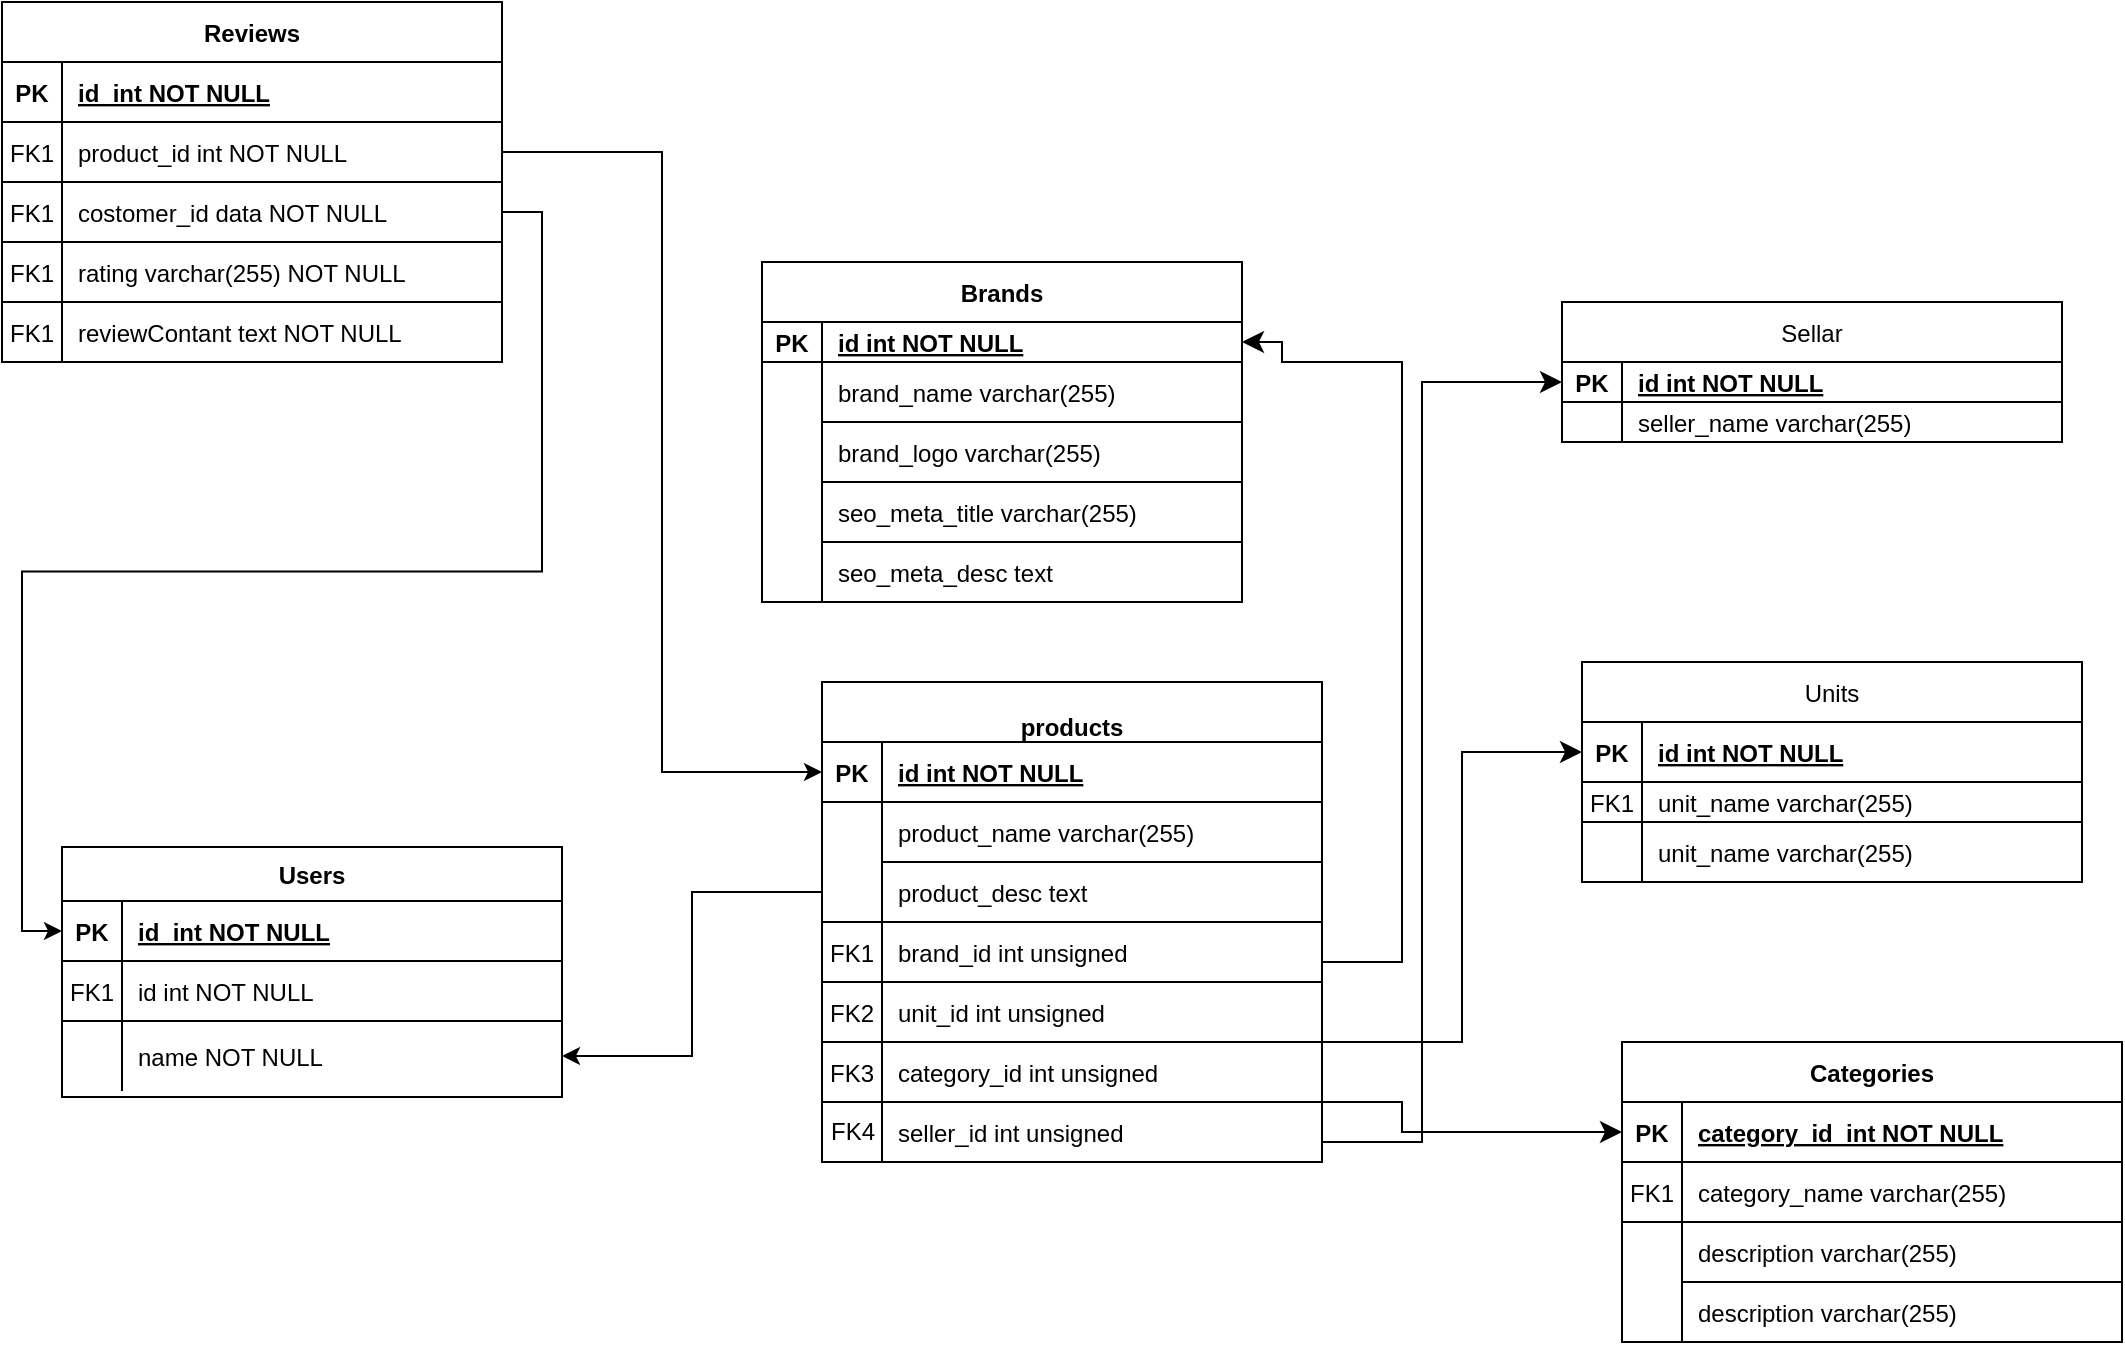 <mxfile version="24.7.6">
  <diagram id="R2lEEEUBdFMjLlhIrx00" name="Page-1">
    <mxGraphModel dx="1950" dy="1633" grid="1" gridSize="10" guides="1" tooltips="1" connect="1" arrows="1" fold="1" page="1" pageScale="1" pageWidth="850" pageHeight="1100" math="0" shadow="0" extFonts="Permanent Marker^https://fonts.googleapis.com/css?family=Permanent+Marker">
      <root>
        <mxCell id="0" />
        <mxCell id="1" parent="0" />
        <mxCell id="C-vyLk0tnHw3VtMMgP7b-13" value="Units" style="shape=table;startSize=30;container=1;collapsible=1;childLayout=tableLayout;fixedRows=1;rowLines=0;fontStyle=0;align=center;resizeLast=1;" parent="1" vertex="1">
          <mxGeometry x="470" y="200" width="250" height="110" as="geometry" />
        </mxCell>
        <mxCell id="C-vyLk0tnHw3VtMMgP7b-14" value="" style="shape=partialRectangle;collapsible=0;dropTarget=0;pointerEvents=0;fillColor=none;points=[[0,0.5],[1,0.5]];portConstraint=eastwest;top=0;left=0;right=0;bottom=1;" parent="C-vyLk0tnHw3VtMMgP7b-13" vertex="1">
          <mxGeometry y="30" width="250" height="30" as="geometry" />
        </mxCell>
        <mxCell id="C-vyLk0tnHw3VtMMgP7b-15" value="PK" style="shape=partialRectangle;overflow=hidden;connectable=0;fillColor=none;top=0;left=0;bottom=0;right=0;fontStyle=1;" parent="C-vyLk0tnHw3VtMMgP7b-14" vertex="1">
          <mxGeometry width="30" height="30" as="geometry">
            <mxRectangle width="30" height="30" as="alternateBounds" />
          </mxGeometry>
        </mxCell>
        <mxCell id="C-vyLk0tnHw3VtMMgP7b-16" value="id int NOT NULL " style="shape=partialRectangle;overflow=hidden;connectable=0;fillColor=none;top=0;left=0;bottom=0;right=0;align=left;spacingLeft=6;fontStyle=5;" parent="C-vyLk0tnHw3VtMMgP7b-14" vertex="1">
          <mxGeometry x="30" width="220" height="30" as="geometry">
            <mxRectangle width="220" height="30" as="alternateBounds" />
          </mxGeometry>
        </mxCell>
        <mxCell id="C-vyLk0tnHw3VtMMgP7b-17" value="" style="shape=partialRectangle;collapsible=0;dropTarget=0;pointerEvents=0;fillColor=none;points=[[0,0.5],[1,0.5]];portConstraint=eastwest;top=0;left=0;right=0;bottom=0;" parent="C-vyLk0tnHw3VtMMgP7b-13" vertex="1">
          <mxGeometry y="60" width="250" height="20" as="geometry" />
        </mxCell>
        <mxCell id="C-vyLk0tnHw3VtMMgP7b-18" value="FK1" style="shape=partialRectangle;overflow=hidden;connectable=0;fillColor=none;top=0;left=0;bottom=1;right=0;" parent="C-vyLk0tnHw3VtMMgP7b-17" vertex="1">
          <mxGeometry width="30" height="20" as="geometry">
            <mxRectangle width="30" height="20" as="alternateBounds" />
          </mxGeometry>
        </mxCell>
        <mxCell id="C-vyLk0tnHw3VtMMgP7b-19" value="unit_name varchar(255)" style="shape=partialRectangle;overflow=hidden;connectable=0;fillColor=none;top=0;left=0;bottom=0;right=0;align=left;spacingLeft=6;" parent="C-vyLk0tnHw3VtMMgP7b-17" vertex="1">
          <mxGeometry x="30" width="220" height="20" as="geometry">
            <mxRectangle width="220" height="20" as="alternateBounds" />
          </mxGeometry>
        </mxCell>
        <mxCell id="C-vyLk0tnHw3VtMMgP7b-20" value="" style="shape=partialRectangle;collapsible=0;dropTarget=0;pointerEvents=0;fillColor=none;points=[[0,0.5],[1,0.5]];portConstraint=eastwest;top=0;left=0;right=0;bottom=0;" parent="C-vyLk0tnHw3VtMMgP7b-13" vertex="1">
          <mxGeometry y="80" width="250" height="30" as="geometry" />
        </mxCell>
        <mxCell id="C-vyLk0tnHw3VtMMgP7b-21" value="" style="shape=partialRectangle;overflow=hidden;connectable=0;fillColor=none;top=0;left=0;bottom=0;right=0;" parent="C-vyLk0tnHw3VtMMgP7b-20" vertex="1">
          <mxGeometry width="30" height="30" as="geometry">
            <mxRectangle width="30" height="30" as="alternateBounds" />
          </mxGeometry>
        </mxCell>
        <mxCell id="C-vyLk0tnHw3VtMMgP7b-22" value="unit_name varchar(255)" style="shape=partialRectangle;overflow=hidden;connectable=0;fillColor=none;top=1;left=0;bottom=0;right=0;align=left;spacingLeft=6;" parent="C-vyLk0tnHw3VtMMgP7b-20" vertex="1">
          <mxGeometry x="30" width="220" height="30" as="geometry">
            <mxRectangle width="220" height="30" as="alternateBounds" />
          </mxGeometry>
        </mxCell>
        <mxCell id="C-vyLk0tnHw3VtMMgP7b-23" value="Brands" style="shape=table;startSize=30;container=1;collapsible=1;childLayout=tableLayout;fixedRows=1;rowLines=0;fontStyle=1;align=center;resizeLast=1;" parent="1" vertex="1">
          <mxGeometry x="60" width="240" height="170" as="geometry" />
        </mxCell>
        <mxCell id="C-vyLk0tnHw3VtMMgP7b-24" value="" style="shape=partialRectangle;collapsible=0;dropTarget=0;pointerEvents=0;fillColor=none;points=[[0,0.5],[1,0.5]];portConstraint=eastwest;top=0;left=0;right=0;bottom=1;" parent="C-vyLk0tnHw3VtMMgP7b-23" vertex="1">
          <mxGeometry y="30" width="240" height="20" as="geometry" />
        </mxCell>
        <mxCell id="C-vyLk0tnHw3VtMMgP7b-25" value="PK" style="shape=partialRectangle;overflow=hidden;connectable=0;fillColor=none;top=0;left=0;bottom=0;right=0;fontStyle=1;" parent="C-vyLk0tnHw3VtMMgP7b-24" vertex="1">
          <mxGeometry width="30" height="20" as="geometry">
            <mxRectangle width="30" height="20" as="alternateBounds" />
          </mxGeometry>
        </mxCell>
        <mxCell id="C-vyLk0tnHw3VtMMgP7b-26" value="id int NOT NULL " style="shape=partialRectangle;overflow=hidden;connectable=0;fillColor=none;top=0;left=0;bottom=0;right=0;align=left;spacingLeft=6;fontStyle=5;" parent="C-vyLk0tnHw3VtMMgP7b-24" vertex="1">
          <mxGeometry x="30" width="210" height="20" as="geometry">
            <mxRectangle width="210" height="20" as="alternateBounds" />
          </mxGeometry>
        </mxCell>
        <mxCell id="C-vyLk0tnHw3VtMMgP7b-27" value="" style="shape=partialRectangle;collapsible=0;dropTarget=0;pointerEvents=0;fillColor=none;points=[[0,0.5],[1,0.5]];portConstraint=eastwest;top=0;left=0;right=0;bottom=0;" parent="C-vyLk0tnHw3VtMMgP7b-23" vertex="1">
          <mxGeometry y="50" width="240" height="30" as="geometry" />
        </mxCell>
        <mxCell id="C-vyLk0tnHw3VtMMgP7b-28" value="" style="shape=partialRectangle;overflow=hidden;connectable=0;fillColor=none;top=0;left=0;bottom=0;right=0;" parent="C-vyLk0tnHw3VtMMgP7b-27" vertex="1">
          <mxGeometry width="30" height="30" as="geometry">
            <mxRectangle width="30" height="30" as="alternateBounds" />
          </mxGeometry>
        </mxCell>
        <mxCell id="C-vyLk0tnHw3VtMMgP7b-29" value="brand_name varchar(255)" style="shape=partialRectangle;overflow=hidden;connectable=0;fillColor=none;top=0;left=0;bottom=0;right=0;align=left;spacingLeft=6;" parent="C-vyLk0tnHw3VtMMgP7b-27" vertex="1">
          <mxGeometry x="30" width="210" height="30" as="geometry">
            <mxRectangle width="210" height="30" as="alternateBounds" />
          </mxGeometry>
        </mxCell>
        <mxCell id="_NV2U-eYYA9AQQQg_8-n-16" value="brand_logo varchar(255)" style="shape=partialRectangle;overflow=hidden;connectable=0;fillColor=none;top=1;left=1;bottom=1;right=1;align=left;spacingLeft=6;" parent="1" vertex="1">
          <mxGeometry x="90" y="80" width="210" height="30" as="geometry">
            <mxRectangle width="210" height="30" as="alternateBounds" />
          </mxGeometry>
        </mxCell>
        <mxCell id="_NV2U-eYYA9AQQQg_8-n-17" value="seo_meta_title varchar(255)" style="shape=partialRectangle;overflow=hidden;connectable=0;fillColor=none;top=0;left=1;bottom=0;right=0;align=left;spacingLeft=6;" parent="1" vertex="1">
          <mxGeometry x="90" y="110" width="210" height="30" as="geometry">
            <mxRectangle width="210" height="30" as="alternateBounds" />
          </mxGeometry>
        </mxCell>
        <mxCell id="_NV2U-eYYA9AQQQg_8-n-18" value="seo_meta_desc text" style="shape=partialRectangle;overflow=hidden;connectable=0;fillColor=none;top=1;left=1;bottom=1;right=1;align=left;spacingLeft=6;" parent="1" vertex="1">
          <mxGeometry x="90" y="140" width="210" height="30" as="geometry">
            <mxRectangle width="210" height="30" as="alternateBounds" />
          </mxGeometry>
        </mxCell>
        <mxCell id="TuF4CWJNELuFQ1WJxQdK-1" value="" style="edgeStyle=segmentEdgeStyle;endArrow=classic;html=1;curved=0;rounded=0;endSize=8;startSize=8;sourcePerimeterSpacing=0;targetPerimeterSpacing=0;" parent="1" target="C-vyLk0tnHw3VtMMgP7b-14" edge="1">
          <mxGeometry width="100" relative="1" as="geometry">
            <mxPoint x="340" y="390" as="sourcePoint" />
            <mxPoint x="400" y="410" as="targetPoint" />
            <Array as="points">
              <mxPoint x="410" y="390" />
              <mxPoint x="410" y="245" />
            </Array>
          </mxGeometry>
        </mxCell>
        <mxCell id="TuF4CWJNELuFQ1WJxQdK-4" value="" style="edgeStyle=segmentEdgeStyle;endArrow=classic;html=1;curved=0;rounded=0;endSize=8;startSize=8;sourcePerimeterSpacing=0;targetPerimeterSpacing=0;entryX=0;entryY=0.5;entryDx=0;entryDy=0;" parent="1" target="C-vyLk0tnHw3VtMMgP7b-3" edge="1">
          <mxGeometry width="100" relative="1" as="geometry">
            <mxPoint x="340" y="420" as="sourcePoint" />
            <mxPoint x="430" y="440" as="targetPoint" />
            <Array as="points">
              <mxPoint x="380" y="420" />
              <mxPoint x="380" y="435" />
            </Array>
          </mxGeometry>
        </mxCell>
        <mxCell id="TuF4CWJNELuFQ1WJxQdK-5" value="" style="edgeStyle=segmentEdgeStyle;endArrow=classic;html=1;curved=0;rounded=0;endSize=8;startSize=8;sourcePerimeterSpacing=0;targetPerimeterSpacing=0;entryX=1;entryY=0.5;entryDx=0;entryDy=0;" parent="1" target="C-vyLk0tnHw3VtMMgP7b-24" edge="1">
          <mxGeometry width="100" relative="1" as="geometry">
            <mxPoint x="340" y="350" as="sourcePoint" />
            <mxPoint x="360" y="220" as="targetPoint" />
            <Array as="points">
              <mxPoint x="380" y="350" />
              <mxPoint x="380" y="50" />
              <mxPoint x="320" y="50" />
              <mxPoint x="320" y="40" />
            </Array>
          </mxGeometry>
        </mxCell>
        <mxCell id="TuF4CWJNELuFQ1WJxQdK-20" value="Users" style="shape=table;startSize=27;container=1;collapsible=1;childLayout=tableLayout;fixedRows=1;rowLines=0;fontStyle=1;align=center;resizeLast=1;" parent="1" vertex="1">
          <mxGeometry x="-290" y="292.5" width="250" height="125" as="geometry" />
        </mxCell>
        <mxCell id="TuF4CWJNELuFQ1WJxQdK-21" value="" style="shape=partialRectangle;collapsible=0;dropTarget=0;pointerEvents=0;fillColor=none;points=[[0,0.5],[1,0.5]];portConstraint=eastwest;top=0;left=0;right=0;bottom=1;" parent="TuF4CWJNELuFQ1WJxQdK-20" vertex="1">
          <mxGeometry y="27" width="250" height="30" as="geometry" />
        </mxCell>
        <mxCell id="TuF4CWJNELuFQ1WJxQdK-22" value="PK" style="shape=partialRectangle;overflow=hidden;connectable=0;fillColor=none;top=0;left=0;bottom=0;right=0;fontStyle=1;" parent="TuF4CWJNELuFQ1WJxQdK-21" vertex="1">
          <mxGeometry width="30" height="30" as="geometry">
            <mxRectangle width="30" height="30" as="alternateBounds" />
          </mxGeometry>
        </mxCell>
        <mxCell id="TuF4CWJNELuFQ1WJxQdK-23" value="id  int NOT NULL " style="shape=partialRectangle;overflow=hidden;connectable=0;fillColor=none;top=0;left=0;bottom=0;right=0;align=left;spacingLeft=6;fontStyle=5;" parent="TuF4CWJNELuFQ1WJxQdK-21" vertex="1">
          <mxGeometry x="30" width="220" height="30" as="geometry">
            <mxRectangle width="220" height="30" as="alternateBounds" />
          </mxGeometry>
        </mxCell>
        <mxCell id="TuF4CWJNELuFQ1WJxQdK-24" value="" style="shape=partialRectangle;collapsible=0;dropTarget=0;pointerEvents=0;fillColor=none;points=[[0,0.5],[1,0.5]];portConstraint=eastwest;top=0;left=0;right=0;bottom=0;" parent="TuF4CWJNELuFQ1WJxQdK-20" vertex="1">
          <mxGeometry y="57" width="250" height="30" as="geometry" />
        </mxCell>
        <mxCell id="TuF4CWJNELuFQ1WJxQdK-25" value="FK1" style="shape=partialRectangle;overflow=hidden;connectable=0;fillColor=none;top=0;left=0;bottom=1;right=0;" parent="TuF4CWJNELuFQ1WJxQdK-24" vertex="1">
          <mxGeometry width="30" height="30" as="geometry">
            <mxRectangle width="30" height="30" as="alternateBounds" />
          </mxGeometry>
        </mxCell>
        <mxCell id="TuF4CWJNELuFQ1WJxQdK-26" value="id int NOT NULL" style="shape=partialRectangle;overflow=hidden;connectable=0;fillColor=none;top=0;left=0;bottom=0;right=0;align=left;spacingLeft=6;" parent="TuF4CWJNELuFQ1WJxQdK-24" vertex="1">
          <mxGeometry x="30" width="220" height="30" as="geometry">
            <mxRectangle width="220" height="30" as="alternateBounds" />
          </mxGeometry>
        </mxCell>
        <mxCell id="TuF4CWJNELuFQ1WJxQdK-27" value="" style="shape=partialRectangle;collapsible=0;dropTarget=0;pointerEvents=0;fillColor=none;points=[[0,0.5],[1,0.5]];portConstraint=eastwest;top=0;left=0;right=0;bottom=0;" parent="TuF4CWJNELuFQ1WJxQdK-20" vertex="1">
          <mxGeometry y="87" width="250" height="35" as="geometry" />
        </mxCell>
        <mxCell id="TuF4CWJNELuFQ1WJxQdK-28" value="" style="shape=partialRectangle;overflow=hidden;connectable=0;fillColor=none;top=0;left=0;bottom=0;right=0;" parent="TuF4CWJNELuFQ1WJxQdK-27" vertex="1">
          <mxGeometry width="30" height="35" as="geometry">
            <mxRectangle width="30" height="35" as="alternateBounds" />
          </mxGeometry>
        </mxCell>
        <mxCell id="TuF4CWJNELuFQ1WJxQdK-29" value="name NOT NULL" style="shape=partialRectangle;overflow=hidden;connectable=0;fillColor=none;top=1;left=0;bottom=0;right=0;align=left;spacingLeft=6;" parent="TuF4CWJNELuFQ1WJxQdK-27" vertex="1">
          <mxGeometry x="30" width="220" height="35" as="geometry">
            <mxRectangle width="220" height="35" as="alternateBounds" />
          </mxGeometry>
        </mxCell>
        <mxCell id="TuF4CWJNELuFQ1WJxQdK-34" style="edgeStyle=orthogonalEdgeStyle;rounded=0;orthogonalLoop=1;jettySize=auto;html=1;entryX=0;entryY=0.5;entryDx=0;entryDy=0;" parent="1" source="TuF4CWJNELuFQ1WJxQdK-14" target="TuF4CWJNELuFQ1WJxQdK-21" edge="1">
          <mxGeometry relative="1" as="geometry" />
        </mxCell>
        <mxCell id="TuF4CWJNELuFQ1WJxQdK-35" style="edgeStyle=orthogonalEdgeStyle;rounded=0;orthogonalLoop=1;jettySize=auto;html=1;entryX=0;entryY=0.5;entryDx=0;entryDy=0;" parent="1" source="TuF4CWJNELuFQ1WJxQdK-11" target="_NV2U-eYYA9AQQQg_8-n-2" edge="1">
          <mxGeometry relative="1" as="geometry" />
        </mxCell>
        <mxCell id="TuF4CWJNELuFQ1WJxQdK-36" value="" style="edgeStyle=orthogonalEdgeStyle;rounded=0;orthogonalLoop=1;jettySize=auto;html=1;" parent="1" source="_NV2U-eYYA9AQQQg_8-n-8" target="TuF4CWJNELuFQ1WJxQdK-27" edge="1">
          <mxGeometry relative="1" as="geometry" />
        </mxCell>
        <mxCell id="TuF4CWJNELuFQ1WJxQdK-43" value="" style="group" parent="1" vertex="1" connectable="0">
          <mxGeometry x="490" y="390" width="250" height="150" as="geometry" />
        </mxCell>
        <mxCell id="C-vyLk0tnHw3VtMMgP7b-2" value="Categories" style="shape=table;startSize=30;container=1;collapsible=1;childLayout=tableLayout;fixedRows=1;rowLines=0;fontStyle=1;align=center;resizeLast=1;" parent="TuF4CWJNELuFQ1WJxQdK-43" vertex="1">
          <mxGeometry width="250" height="150" as="geometry" />
        </mxCell>
        <mxCell id="C-vyLk0tnHw3VtMMgP7b-3" value="" style="shape=partialRectangle;collapsible=0;dropTarget=0;pointerEvents=0;fillColor=none;points=[[0,0.5],[1,0.5]];portConstraint=eastwest;top=0;left=0;right=0;bottom=1;" parent="C-vyLk0tnHw3VtMMgP7b-2" vertex="1">
          <mxGeometry y="30" width="250" height="30" as="geometry" />
        </mxCell>
        <mxCell id="C-vyLk0tnHw3VtMMgP7b-4" value="PK" style="shape=partialRectangle;overflow=hidden;connectable=0;fillColor=none;top=0;left=0;bottom=0;right=0;fontStyle=1;" parent="C-vyLk0tnHw3VtMMgP7b-3" vertex="1">
          <mxGeometry width="30" height="30" as="geometry">
            <mxRectangle width="30" height="30" as="alternateBounds" />
          </mxGeometry>
        </mxCell>
        <mxCell id="C-vyLk0tnHw3VtMMgP7b-5" value="category_id  int NOT NULL " style="shape=partialRectangle;overflow=hidden;connectable=0;fillColor=none;top=0;left=0;bottom=0;right=0;align=left;spacingLeft=6;fontStyle=5;" parent="C-vyLk0tnHw3VtMMgP7b-3" vertex="1">
          <mxGeometry x="30" width="220" height="30" as="geometry">
            <mxRectangle width="220" height="30" as="alternateBounds" />
          </mxGeometry>
        </mxCell>
        <mxCell id="C-vyLk0tnHw3VtMMgP7b-6" value="" style="shape=partialRectangle;collapsible=0;dropTarget=0;pointerEvents=0;fillColor=none;points=[[0,0.5],[1,0.5]];portConstraint=eastwest;top=0;left=0;right=0;bottom=0;" parent="C-vyLk0tnHw3VtMMgP7b-2" vertex="1">
          <mxGeometry y="60" width="250" height="30" as="geometry" />
        </mxCell>
        <mxCell id="C-vyLk0tnHw3VtMMgP7b-7" value="FK1" style="shape=partialRectangle;overflow=hidden;connectable=0;fillColor=none;top=0;left=0;bottom=1;right=0;" parent="C-vyLk0tnHw3VtMMgP7b-6" vertex="1">
          <mxGeometry width="30" height="30" as="geometry">
            <mxRectangle width="30" height="30" as="alternateBounds" />
          </mxGeometry>
        </mxCell>
        <mxCell id="C-vyLk0tnHw3VtMMgP7b-8" value="category_name varchar(255)" style="shape=partialRectangle;overflow=hidden;connectable=0;fillColor=none;top=0;left=0;bottom=0;right=0;align=left;spacingLeft=6;" parent="C-vyLk0tnHw3VtMMgP7b-6" vertex="1">
          <mxGeometry x="30" width="220" height="30" as="geometry">
            <mxRectangle width="220" height="30" as="alternateBounds" />
          </mxGeometry>
        </mxCell>
        <mxCell id="C-vyLk0tnHw3VtMMgP7b-9" value="" style="shape=partialRectangle;collapsible=0;dropTarget=0;pointerEvents=0;fillColor=none;points=[[0,0.5],[1,0.5]];portConstraint=eastwest;top=0;left=0;right=0;bottom=0;" parent="C-vyLk0tnHw3VtMMgP7b-2" vertex="1">
          <mxGeometry y="90" width="250" height="30" as="geometry" />
        </mxCell>
        <mxCell id="C-vyLk0tnHw3VtMMgP7b-10" value="" style="shape=partialRectangle;overflow=hidden;connectable=0;fillColor=none;top=0;left=0;bottom=0;right=0;" parent="C-vyLk0tnHw3VtMMgP7b-9" vertex="1">
          <mxGeometry width="30" height="30" as="geometry">
            <mxRectangle width="30" height="30" as="alternateBounds" />
          </mxGeometry>
        </mxCell>
        <mxCell id="C-vyLk0tnHw3VtMMgP7b-11" value="description varchar(255)" style="shape=partialRectangle;overflow=hidden;connectable=0;fillColor=none;top=1;left=0;bottom=0;right=0;align=left;spacingLeft=6;" parent="C-vyLk0tnHw3VtMMgP7b-9" vertex="1">
          <mxGeometry x="30" width="220" height="30" as="geometry">
            <mxRectangle width="220" height="30" as="alternateBounds" />
          </mxGeometry>
        </mxCell>
        <mxCell id="_NV2U-eYYA9AQQQg_8-n-38" value="description varchar(255)" style="shape=partialRectangle;overflow=hidden;connectable=0;fillColor=none;top=1;left=1;bottom=1;right=0;align=left;spacingLeft=6;" parent="TuF4CWJNELuFQ1WJxQdK-43" vertex="1">
          <mxGeometry x="30" y="120" width="220" height="30" as="geometry">
            <mxRectangle width="220" height="30" as="alternateBounds" />
          </mxGeometry>
        </mxCell>
        <mxCell id="TuF4CWJNELuFQ1WJxQdK-44" value="" style="group" parent="1" vertex="1" connectable="0">
          <mxGeometry x="-320" y="-130" width="250" height="180" as="geometry" />
        </mxCell>
        <mxCell id="TuF4CWJNELuFQ1WJxQdK-37" value="" style="shape=partialRectangle;collapsible=0;dropTarget=0;pointerEvents=0;fillColor=none;points=[[0,0.5],[1,0.5]];portConstraint=eastwest;top=1;left=1;right=1;bottom=1;" parent="TuF4CWJNELuFQ1WJxQdK-44" vertex="1">
          <mxGeometry y="120" width="250" height="30" as="geometry" />
        </mxCell>
        <mxCell id="TuF4CWJNELuFQ1WJxQdK-38" value="FK1" style="shape=partialRectangle;overflow=hidden;connectable=0;fillColor=none;top=0;left=0;bottom=0;right=1;" parent="TuF4CWJNELuFQ1WJxQdK-37" vertex="1">
          <mxGeometry width="30" height="30" as="geometry">
            <mxRectangle width="30" height="30" as="alternateBounds" />
          </mxGeometry>
        </mxCell>
        <mxCell id="TuF4CWJNELuFQ1WJxQdK-39" value="rating varchar(255) NOT NULL" style="shape=partialRectangle;overflow=hidden;connectable=0;fillColor=none;top=1;left=0;bottom=0;right=0;align=left;spacingLeft=6;" parent="TuF4CWJNELuFQ1WJxQdK-37" vertex="1">
          <mxGeometry x="30" width="220" height="30" as="geometry">
            <mxRectangle width="220" height="30" as="alternateBounds" />
          </mxGeometry>
        </mxCell>
        <mxCell id="TuF4CWJNELuFQ1WJxQdK-40" value="" style="shape=partialRectangle;collapsible=0;dropTarget=0;pointerEvents=0;fillColor=none;points=[[0,0.5],[1,0.5]];portConstraint=eastwest;top=0;left=0;right=1;bottom=1;" parent="TuF4CWJNELuFQ1WJxQdK-44" vertex="1">
          <mxGeometry y="150" width="250" height="30" as="geometry" />
        </mxCell>
        <mxCell id="TuF4CWJNELuFQ1WJxQdK-41" value="FK1" style="shape=partialRectangle;overflow=hidden;connectable=0;fillColor=none;top=0;left=0;bottom=0;right=0;" parent="TuF4CWJNELuFQ1WJxQdK-40" vertex="1">
          <mxGeometry width="30" height="30" as="geometry">
            <mxRectangle width="30" height="30" as="alternateBounds" />
          </mxGeometry>
        </mxCell>
        <mxCell id="TuF4CWJNELuFQ1WJxQdK-42" value="reviewContant text NOT NULL" style="shape=partialRectangle;overflow=hidden;connectable=0;fillColor=none;top=1;left=1;bottom=1;right=1;align=left;spacingLeft=6;" parent="TuF4CWJNELuFQ1WJxQdK-40" vertex="1">
          <mxGeometry x="30" width="220" height="30" as="geometry">
            <mxRectangle width="220" height="30" as="alternateBounds" />
          </mxGeometry>
        </mxCell>
        <mxCell id="TuF4CWJNELuFQ1WJxQdK-7" value="Reviews" style="shape=table;startSize=30;container=1;collapsible=1;childLayout=tableLayout;fixedRows=1;rowLines=0;fontStyle=1;align=center;resizeLast=1;" parent="TuF4CWJNELuFQ1WJxQdK-44" vertex="1">
          <mxGeometry width="250" height="180" as="geometry" />
        </mxCell>
        <mxCell id="TuF4CWJNELuFQ1WJxQdK-8" value="" style="shape=partialRectangle;collapsible=0;dropTarget=0;pointerEvents=0;fillColor=none;points=[[0,0.5],[1,0.5]];portConstraint=eastwest;top=0;left=0;right=0;bottom=1;" parent="TuF4CWJNELuFQ1WJxQdK-7" vertex="1">
          <mxGeometry y="30" width="250" height="30" as="geometry" />
        </mxCell>
        <mxCell id="TuF4CWJNELuFQ1WJxQdK-9" value="PK" style="shape=partialRectangle;overflow=hidden;connectable=0;fillColor=none;top=0;left=0;bottom=0;right=0;fontStyle=1;" parent="TuF4CWJNELuFQ1WJxQdK-8" vertex="1">
          <mxGeometry width="30" height="30" as="geometry">
            <mxRectangle width="30" height="30" as="alternateBounds" />
          </mxGeometry>
        </mxCell>
        <mxCell id="TuF4CWJNELuFQ1WJxQdK-10" value="id  int NOT NULL " style="shape=partialRectangle;overflow=hidden;connectable=0;fillColor=none;top=0;left=0;bottom=0;right=0;align=left;spacingLeft=6;fontStyle=5;" parent="TuF4CWJNELuFQ1WJxQdK-8" vertex="1">
          <mxGeometry x="30" width="220" height="30" as="geometry">
            <mxRectangle width="220" height="30" as="alternateBounds" />
          </mxGeometry>
        </mxCell>
        <mxCell id="TuF4CWJNELuFQ1WJxQdK-11" value="" style="shape=partialRectangle;collapsible=0;dropTarget=0;pointerEvents=0;fillColor=none;points=[[0,0.5],[1,0.5]];portConstraint=eastwest;top=0;left=0;right=0;bottom=0;" parent="TuF4CWJNELuFQ1WJxQdK-7" vertex="1">
          <mxGeometry y="60" width="250" height="30" as="geometry" />
        </mxCell>
        <mxCell id="TuF4CWJNELuFQ1WJxQdK-12" value="FK1" style="shape=partialRectangle;overflow=hidden;connectable=0;fillColor=none;top=0;left=0;bottom=1;right=0;" parent="TuF4CWJNELuFQ1WJxQdK-11" vertex="1">
          <mxGeometry width="30" height="30" as="geometry">
            <mxRectangle width="30" height="30" as="alternateBounds" />
          </mxGeometry>
        </mxCell>
        <mxCell id="TuF4CWJNELuFQ1WJxQdK-13" value="product_id int NOT NULL" style="shape=partialRectangle;overflow=hidden;connectable=0;fillColor=none;top=0;left=0;bottom=0;right=0;align=left;spacingLeft=6;" parent="TuF4CWJNELuFQ1WJxQdK-11" vertex="1">
          <mxGeometry x="30" width="220" height="30" as="geometry">
            <mxRectangle width="220" height="30" as="alternateBounds" />
          </mxGeometry>
        </mxCell>
        <mxCell id="TuF4CWJNELuFQ1WJxQdK-14" value="" style="shape=partialRectangle;collapsible=0;dropTarget=0;pointerEvents=0;fillColor=none;points=[[0,0.5],[1,0.5]];portConstraint=eastwest;top=0;left=0;right=0;bottom=0;" parent="TuF4CWJNELuFQ1WJxQdK-7" vertex="1">
          <mxGeometry y="90" width="250" height="30" as="geometry" />
        </mxCell>
        <mxCell id="TuF4CWJNELuFQ1WJxQdK-15" value="FK1" style="shape=partialRectangle;overflow=hidden;connectable=0;fillColor=none;top=0;left=0;bottom=0;right=0;" parent="TuF4CWJNELuFQ1WJxQdK-14" vertex="1">
          <mxGeometry width="30" height="30" as="geometry">
            <mxRectangle width="30" height="30" as="alternateBounds" />
          </mxGeometry>
        </mxCell>
        <mxCell id="TuF4CWJNELuFQ1WJxQdK-16" value="costomer_id data NOT NULL" style="shape=partialRectangle;overflow=hidden;connectable=0;fillColor=none;top=1;left=0;bottom=0;right=0;align=left;spacingLeft=6;" parent="TuF4CWJNELuFQ1WJxQdK-14" vertex="1">
          <mxGeometry x="30" width="220" height="30" as="geometry">
            <mxRectangle width="220" height="30" as="alternateBounds" />
          </mxGeometry>
        </mxCell>
        <mxCell id="2XqSho-E4nIatdA7aEkY-1" value="Sellar" style="shape=table;startSize=30;container=1;collapsible=1;childLayout=tableLayout;fixedRows=1;rowLines=0;fontStyle=0;align=center;resizeLast=1;" vertex="1" parent="1">
          <mxGeometry x="460" y="20" width="250" height="70" as="geometry" />
        </mxCell>
        <mxCell id="2XqSho-E4nIatdA7aEkY-2" value="" style="shape=partialRectangle;collapsible=0;dropTarget=0;pointerEvents=0;fillColor=none;points=[[0,0.5],[1,0.5]];portConstraint=eastwest;top=0;left=0;right=0;bottom=1;" vertex="1" parent="2XqSho-E4nIatdA7aEkY-1">
          <mxGeometry y="30" width="250" height="20" as="geometry" />
        </mxCell>
        <mxCell id="2XqSho-E4nIatdA7aEkY-3" value="PK" style="shape=partialRectangle;overflow=hidden;connectable=0;fillColor=none;top=0;left=0;bottom=0;right=0;fontStyle=1;" vertex="1" parent="2XqSho-E4nIatdA7aEkY-2">
          <mxGeometry width="30" height="20" as="geometry">
            <mxRectangle width="30" height="20" as="alternateBounds" />
          </mxGeometry>
        </mxCell>
        <mxCell id="2XqSho-E4nIatdA7aEkY-4" value="id int NOT NULL " style="shape=partialRectangle;overflow=hidden;connectable=0;fillColor=none;top=0;left=0;bottom=0;right=0;align=left;spacingLeft=6;fontStyle=5;" vertex="1" parent="2XqSho-E4nIatdA7aEkY-2">
          <mxGeometry x="30" width="220" height="20" as="geometry">
            <mxRectangle width="220" height="20" as="alternateBounds" />
          </mxGeometry>
        </mxCell>
        <mxCell id="2XqSho-E4nIatdA7aEkY-5" value="" style="shape=partialRectangle;collapsible=0;dropTarget=0;pointerEvents=0;fillColor=none;points=[[0,0.5],[1,0.5]];portConstraint=eastwest;top=0;left=0;right=0;bottom=0;" vertex="1" parent="2XqSho-E4nIatdA7aEkY-1">
          <mxGeometry y="50" width="250" height="20" as="geometry" />
        </mxCell>
        <mxCell id="2XqSho-E4nIatdA7aEkY-6" value="" style="shape=partialRectangle;overflow=hidden;connectable=0;fillColor=none;top=0;left=0;bottom=1;right=0;" vertex="1" parent="2XqSho-E4nIatdA7aEkY-5">
          <mxGeometry width="30" height="20" as="geometry">
            <mxRectangle width="30" height="20" as="alternateBounds" />
          </mxGeometry>
        </mxCell>
        <mxCell id="2XqSho-E4nIatdA7aEkY-7" value="seller_name varchar(255)" style="shape=partialRectangle;overflow=hidden;connectable=0;fillColor=none;top=0;left=0;bottom=0;right=0;align=left;spacingLeft=6;" vertex="1" parent="2XqSho-E4nIatdA7aEkY-5">
          <mxGeometry x="30" width="220" height="20" as="geometry">
            <mxRectangle width="220" height="20" as="alternateBounds" />
          </mxGeometry>
        </mxCell>
        <mxCell id="2XqSho-E4nIatdA7aEkY-14" value="" style="edgeStyle=segmentEdgeStyle;endArrow=classic;html=1;curved=0;rounded=0;endSize=8;startSize=8;sourcePerimeterSpacing=0;targetPerimeterSpacing=0;entryX=0;entryY=0.5;entryDx=0;entryDy=0;" edge="1" parent="1" target="2XqSho-E4nIatdA7aEkY-2">
          <mxGeometry width="100" relative="1" as="geometry">
            <mxPoint x="340" y="440" as="sourcePoint" />
            <mxPoint x="470" y="370" as="targetPoint" />
            <Array as="points">
              <mxPoint x="390" y="440" />
              <mxPoint x="390" y="60" />
            </Array>
          </mxGeometry>
        </mxCell>
        <mxCell id="2XqSho-E4nIatdA7aEkY-15" value="" style="group" vertex="1" connectable="0" parent="1">
          <mxGeometry x="80" y="210" width="260" height="240" as="geometry" />
        </mxCell>
        <mxCell id="_NV2U-eYYA9AQQQg_8-n-1" value="&#xa;products" style="shape=table;startSize=30;container=1;collapsible=1;childLayout=tableLayout;fixedRows=1;rowLines=0;fontStyle=1;align=center;resizeLast=1;" parent="2XqSho-E4nIatdA7aEkY-15" vertex="1">
          <mxGeometry x="10" width="250" height="240" as="geometry" />
        </mxCell>
        <mxCell id="_NV2U-eYYA9AQQQg_8-n-2" value="" style="shape=partialRectangle;collapsible=0;dropTarget=0;pointerEvents=0;fillColor=none;points=[[0,0.5],[1,0.5]];portConstraint=eastwest;top=0;left=0;right=0;bottom=1;" parent="_NV2U-eYYA9AQQQg_8-n-1" vertex="1">
          <mxGeometry y="30" width="250" height="30" as="geometry" />
        </mxCell>
        <mxCell id="_NV2U-eYYA9AQQQg_8-n-3" value="PK" style="shape=partialRectangle;overflow=hidden;connectable=0;fillColor=none;top=0;left=0;bottom=0;right=0;fontStyle=1;" parent="_NV2U-eYYA9AQQQg_8-n-2" vertex="1">
          <mxGeometry width="30" height="30" as="geometry">
            <mxRectangle width="30" height="30" as="alternateBounds" />
          </mxGeometry>
        </mxCell>
        <mxCell id="_NV2U-eYYA9AQQQg_8-n-4" value="id int NOT NULL " style="shape=partialRectangle;overflow=hidden;connectable=0;fillColor=none;top=0;left=0;bottom=0;right=0;align=left;spacingLeft=6;fontStyle=5;" parent="_NV2U-eYYA9AQQQg_8-n-2" vertex="1">
          <mxGeometry x="30" width="220" height="30" as="geometry">
            <mxRectangle width="220" height="30" as="alternateBounds" />
          </mxGeometry>
        </mxCell>
        <mxCell id="_NV2U-eYYA9AQQQg_8-n-5" value="" style="shape=partialRectangle;collapsible=0;dropTarget=0;pointerEvents=0;fillColor=none;points=[[0,0.5],[1,0.5]];portConstraint=eastwest;top=0;left=0;right=0;bottom=0;" parent="_NV2U-eYYA9AQQQg_8-n-1" vertex="1">
          <mxGeometry y="60" width="250" height="30" as="geometry" />
        </mxCell>
        <mxCell id="_NV2U-eYYA9AQQQg_8-n-6" value="" style="shape=partialRectangle;overflow=hidden;connectable=0;fillColor=none;top=0;left=0;bottom=0;right=0;" parent="_NV2U-eYYA9AQQQg_8-n-5" vertex="1">
          <mxGeometry width="30" height="30" as="geometry">
            <mxRectangle width="30" height="30" as="alternateBounds" />
          </mxGeometry>
        </mxCell>
        <mxCell id="_NV2U-eYYA9AQQQg_8-n-7" value="product_name varchar(255)" style="shape=partialRectangle;overflow=hidden;connectable=0;fillColor=none;top=0;left=0;bottom=0;right=0;align=left;spacingLeft=6;" parent="_NV2U-eYYA9AQQQg_8-n-5" vertex="1">
          <mxGeometry x="30" width="220" height="30" as="geometry">
            <mxRectangle width="220" height="30" as="alternateBounds" />
          </mxGeometry>
        </mxCell>
        <mxCell id="_NV2U-eYYA9AQQQg_8-n-8" value="" style="shape=partialRectangle;collapsible=0;dropTarget=0;pointerEvents=0;fillColor=none;points=[[0,0.5],[1,0.5]];portConstraint=eastwest;top=0;left=0;right=0;bottom=0;" parent="_NV2U-eYYA9AQQQg_8-n-1" vertex="1">
          <mxGeometry y="90" width="250" height="30" as="geometry" />
        </mxCell>
        <mxCell id="_NV2U-eYYA9AQQQg_8-n-9" value="" style="shape=partialRectangle;overflow=hidden;connectable=0;fillColor=none;top=0;left=0;bottom=0;right=0;" parent="_NV2U-eYYA9AQQQg_8-n-8" vertex="1">
          <mxGeometry width="30" height="30" as="geometry">
            <mxRectangle width="30" height="30" as="alternateBounds" />
          </mxGeometry>
        </mxCell>
        <mxCell id="_NV2U-eYYA9AQQQg_8-n-10" value="product_desc text" style="shape=partialRectangle;overflow=hidden;connectable=0;fillColor=none;top=1;left=0;bottom=1;right=0;align=left;spacingLeft=6;" parent="_NV2U-eYYA9AQQQg_8-n-8" vertex="1">
          <mxGeometry x="30" width="220" height="30" as="geometry">
            <mxRectangle width="220" height="30" as="alternateBounds" />
          </mxGeometry>
        </mxCell>
        <mxCell id="_NV2U-eYYA9AQQQg_8-n-28" value="brand_id int unsigned" style="shape=partialRectangle;overflow=hidden;connectable=0;fillColor=none;top=1;left=1;bottom=1;right=0;align=left;spacingLeft=6;" parent="2XqSho-E4nIatdA7aEkY-15" vertex="1">
          <mxGeometry x="40" y="120" width="220" height="30" as="geometry">
            <mxRectangle width="220" height="30" as="alternateBounds" />
          </mxGeometry>
        </mxCell>
        <mxCell id="_NV2U-eYYA9AQQQg_8-n-29" value="unit_id int unsigned" style="shape=partialRectangle;overflow=hidden;connectable=0;fillColor=none;top=1;left=1;bottom=1;right=0;align=left;spacingLeft=6;" parent="2XqSho-E4nIatdA7aEkY-15" vertex="1">
          <mxGeometry x="40" y="150" width="220" height="30" as="geometry">
            <mxRectangle width="220" height="30" as="alternateBounds" />
          </mxGeometry>
        </mxCell>
        <mxCell id="_NV2U-eYYA9AQQQg_8-n-30" value="category_id int unsigned" style="shape=partialRectangle;overflow=hidden;connectable=0;fillColor=none;top=1;left=1;bottom=1;right=0;align=left;spacingLeft=6;" parent="2XqSho-E4nIatdA7aEkY-15" vertex="1">
          <mxGeometry x="40" y="180" width="220" height="30" as="geometry">
            <mxRectangle width="220" height="30" as="alternateBounds" />
          </mxGeometry>
        </mxCell>
        <mxCell id="_NV2U-eYYA9AQQQg_8-n-31" value="seller_id int unsigned" style="shape=partialRectangle;overflow=hidden;connectable=0;fillColor=none;top=1;left=1;bottom=1;right=0;align=left;spacingLeft=6;" parent="2XqSho-E4nIatdA7aEkY-15" vertex="1">
          <mxGeometry x="40" y="210" width="220" height="30" as="geometry">
            <mxRectangle width="220" height="30" as="alternateBounds" />
          </mxGeometry>
        </mxCell>
        <mxCell id="_NV2U-eYYA9AQQQg_8-n-42" value="FK1" style="shape=partialRectangle;overflow=hidden;connectable=0;fillColor=none;top=1;left=0;bottom=1;right=0;" parent="2XqSho-E4nIatdA7aEkY-15" vertex="1">
          <mxGeometry x="10" y="120" width="30" height="30" as="geometry">
            <mxRectangle width="30" height="30" as="alternateBounds" />
          </mxGeometry>
        </mxCell>
        <mxCell id="_NV2U-eYYA9AQQQg_8-n-43" value="FK2" style="shape=partialRectangle;overflow=hidden;connectable=0;fillColor=none;top=0;left=0;bottom=1;right=0;" parent="2XqSho-E4nIatdA7aEkY-15" vertex="1">
          <mxGeometry x="10" y="150" width="30" height="30" as="geometry">
            <mxRectangle width="30" height="30" as="alternateBounds" />
          </mxGeometry>
        </mxCell>
        <mxCell id="_NV2U-eYYA9AQQQg_8-n-44" value="FK3" style="shape=partialRectangle;overflow=hidden;connectable=0;fillColor=none;top=0;left=0;bottom=1;right=0;" parent="2XqSho-E4nIatdA7aEkY-15" vertex="1">
          <mxGeometry x="10" y="180" width="30" height="30" as="geometry">
            <mxRectangle width="30" height="30" as="alternateBounds" />
          </mxGeometry>
        </mxCell>
        <mxCell id="2XqSho-E4nIatdA7aEkY-13" value="FK4" style="text;html=1;align=center;verticalAlign=middle;resizable=0;points=[];autosize=1;strokeColor=none;fillColor=none;" vertex="1" parent="2XqSho-E4nIatdA7aEkY-15">
          <mxGeometry y="210" width="50" height="30" as="geometry" />
        </mxCell>
      </root>
    </mxGraphModel>
  </diagram>
</mxfile>
